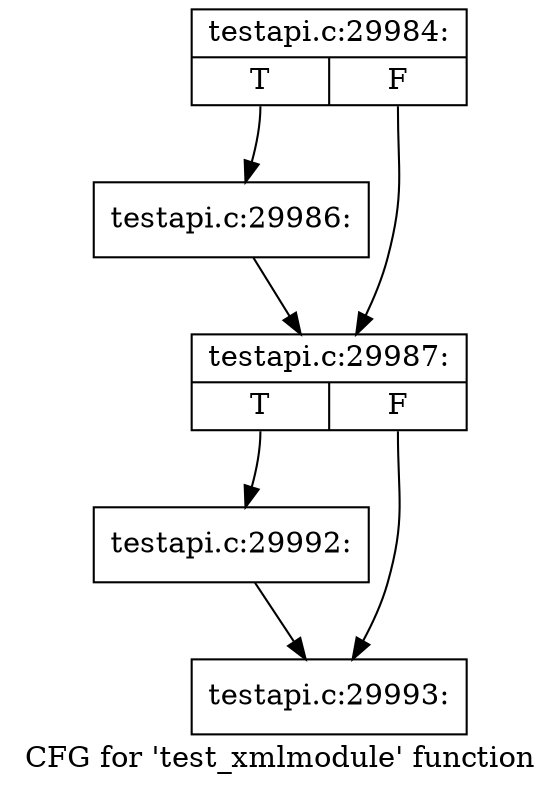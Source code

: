 digraph "CFG for 'test_xmlmodule' function" {
	label="CFG for 'test_xmlmodule' function";

	Node0x50c8660 [shape=record,label="{testapi.c:29984:|{<s0>T|<s1>F}}"];
	Node0x50c8660:s0 -> Node0x50c8380;
	Node0x50c8660:s1 -> Node0x50c83d0;
	Node0x50c8380 [shape=record,label="{testapi.c:29986:}"];
	Node0x50c8380 -> Node0x50c83d0;
	Node0x50c83d0 [shape=record,label="{testapi.c:29987:|{<s0>T|<s1>F}}"];
	Node0x50c83d0:s0 -> Node0x50c9420;
	Node0x50c83d0:s1 -> Node0x50c9750;
	Node0x50c9420 [shape=record,label="{testapi.c:29992:}"];
	Node0x50c9420 -> Node0x50c9750;
	Node0x50c9750 [shape=record,label="{testapi.c:29993:}"];
}
